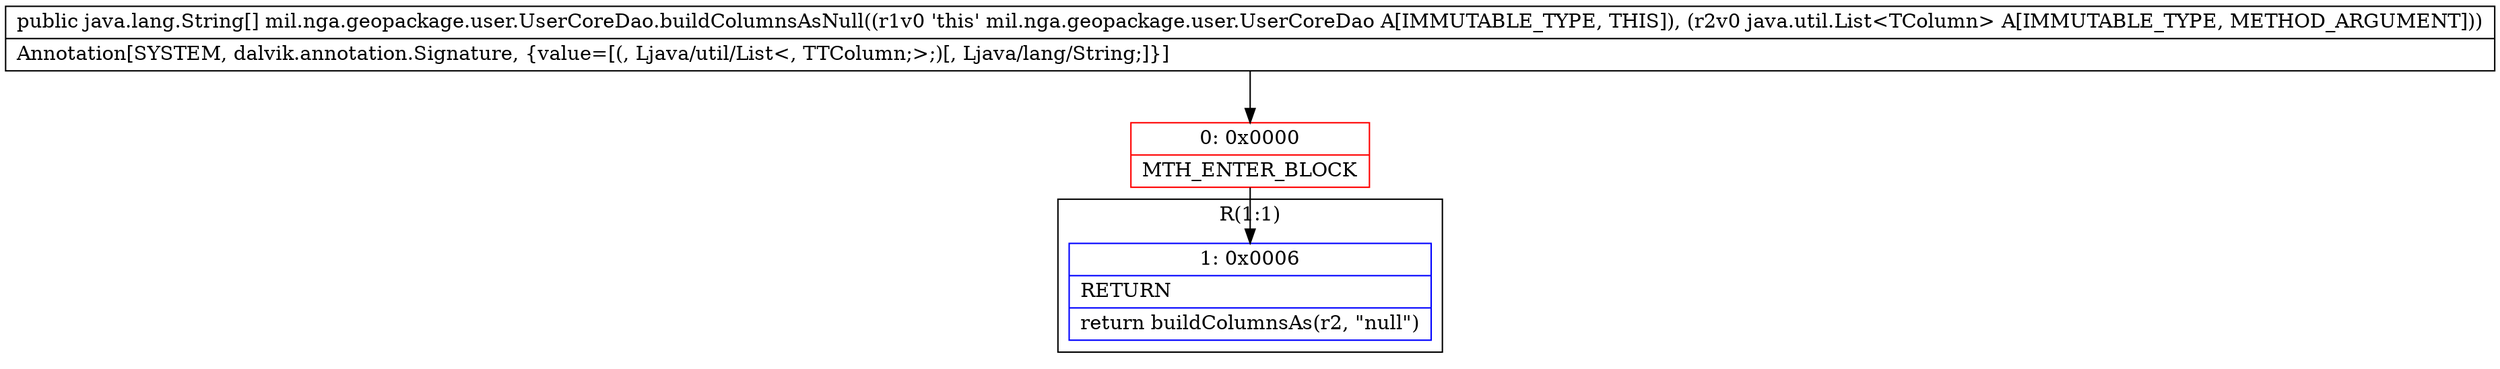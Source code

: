 digraph "CFG formil.nga.geopackage.user.UserCoreDao.buildColumnsAsNull(Ljava\/util\/List;)[Ljava\/lang\/String;" {
subgraph cluster_Region_448497442 {
label = "R(1:1)";
node [shape=record,color=blue];
Node_1 [shape=record,label="{1\:\ 0x0006|RETURN\l|return buildColumnsAs(r2, \"null\")\l}"];
}
Node_0 [shape=record,color=red,label="{0\:\ 0x0000|MTH_ENTER_BLOCK\l}"];
MethodNode[shape=record,label="{public java.lang.String[] mil.nga.geopackage.user.UserCoreDao.buildColumnsAsNull((r1v0 'this' mil.nga.geopackage.user.UserCoreDao A[IMMUTABLE_TYPE, THIS]), (r2v0 java.util.List\<TColumn\> A[IMMUTABLE_TYPE, METHOD_ARGUMENT]))  | Annotation[SYSTEM, dalvik.annotation.Signature, \{value=[(, Ljava\/util\/List\<, TTColumn;\>;)[, Ljava\/lang\/String;]\}]\l}"];
MethodNode -> Node_0;
Node_0 -> Node_1;
}

